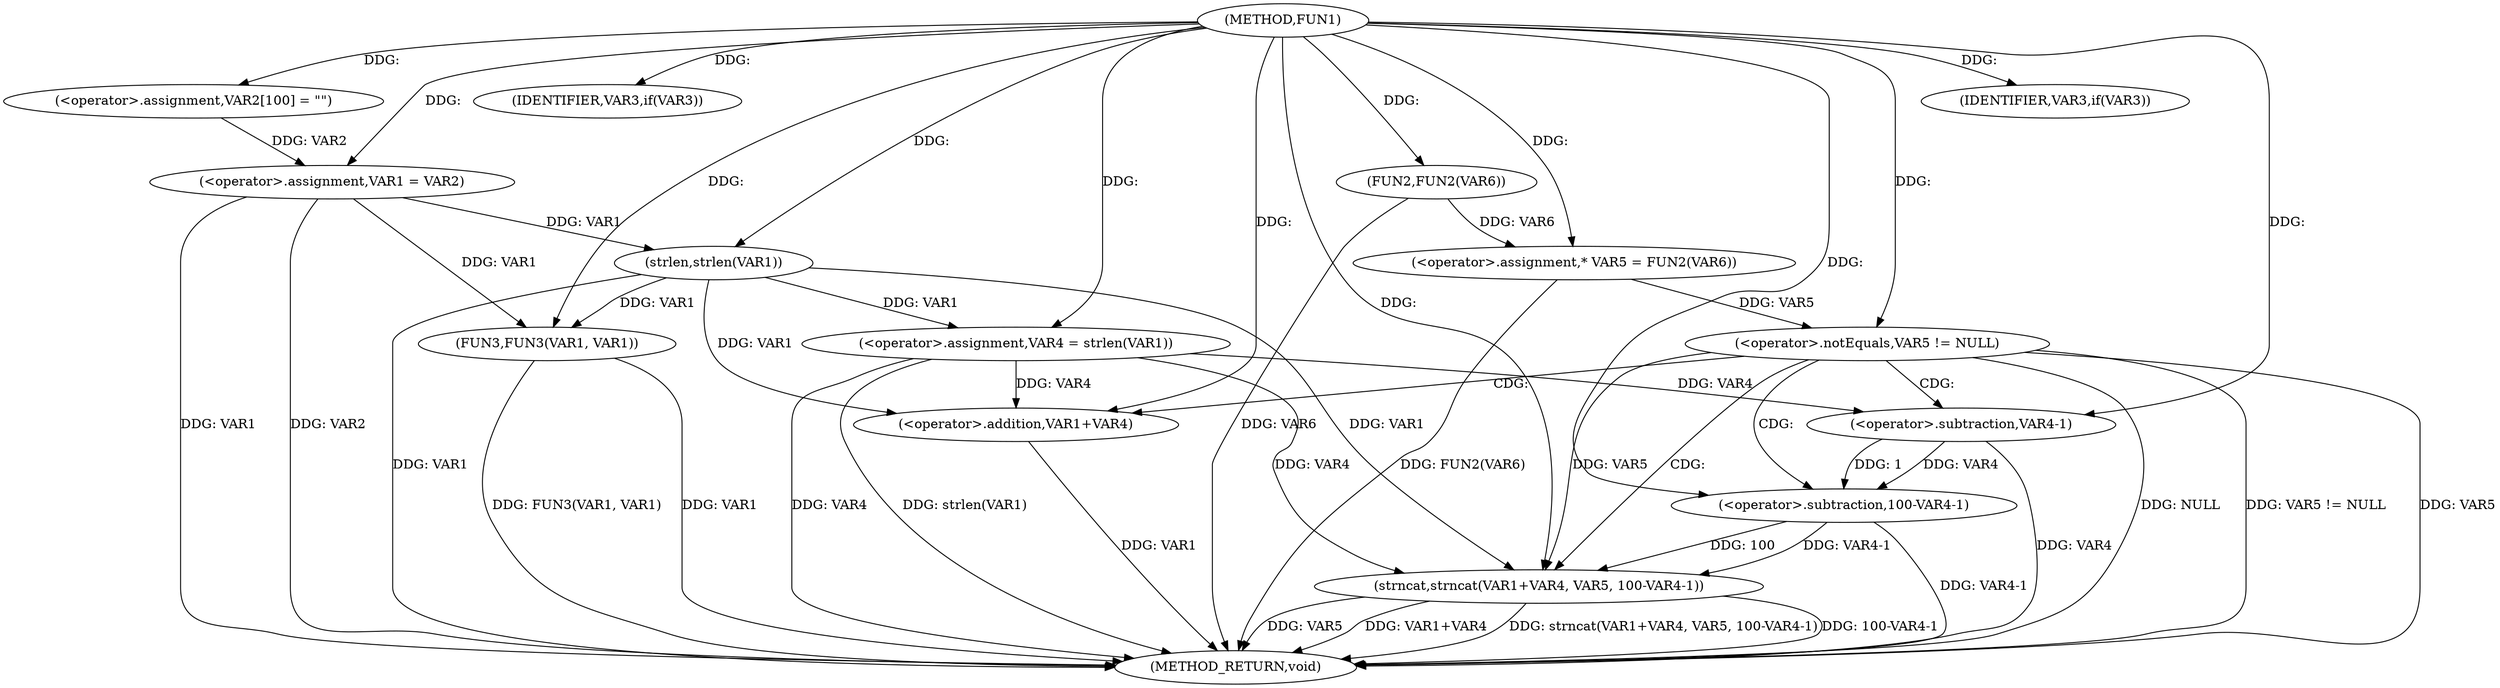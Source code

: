 digraph FUN1 {  
"1000100" [label = "(METHOD,FUN1)" ]
"1000145" [label = "(METHOD_RETURN,void)" ]
"1000104" [label = "(<operator>.assignment,VAR2[100] = \"\")" ]
"1000107" [label = "(<operator>.assignment,VAR1 = VAR2)" ]
"1000111" [label = "(IDENTIFIER,VAR3,if(VAR3))" ]
"1000115" [label = "(<operator>.assignment,VAR4 = strlen(VAR1))" ]
"1000117" [label = "(strlen,strlen(VAR1))" ]
"1000120" [label = "(<operator>.assignment,* VAR5 = FUN2(VAR6))" ]
"1000122" [label = "(FUN2,FUN2(VAR6))" ]
"1000125" [label = "(<operator>.notEquals,VAR5 != NULL)" ]
"1000129" [label = "(strncat,strncat(VAR1+VAR4, VAR5, 100-VAR4-1))" ]
"1000130" [label = "(<operator>.addition,VAR1+VAR4)" ]
"1000134" [label = "(<operator>.subtraction,100-VAR4-1)" ]
"1000136" [label = "(<operator>.subtraction,VAR4-1)" ]
"1000140" [label = "(IDENTIFIER,VAR3,if(VAR3))" ]
"1000142" [label = "(FUN3,FUN3(VAR1, VAR1))" ]
  "1000115" -> "1000145"  [ label = "DDG: strlen(VAR1)"] 
  "1000142" -> "1000145"  [ label = "DDG: FUN3(VAR1, VAR1)"] 
  "1000125" -> "1000145"  [ label = "DDG: VAR5 != NULL"] 
  "1000107" -> "1000145"  [ label = "DDG: VAR1"] 
  "1000122" -> "1000145"  [ label = "DDG: VAR6"] 
  "1000125" -> "1000145"  [ label = "DDG: NULL"] 
  "1000117" -> "1000145"  [ label = "DDG: VAR1"] 
  "1000129" -> "1000145"  [ label = "DDG: VAR5"] 
  "1000115" -> "1000145"  [ label = "DDG: VAR4"] 
  "1000130" -> "1000145"  [ label = "DDG: VAR1"] 
  "1000129" -> "1000145"  [ label = "DDG: VAR1+VAR4"] 
  "1000125" -> "1000145"  [ label = "DDG: VAR5"] 
  "1000129" -> "1000145"  [ label = "DDG: strncat(VAR1+VAR4, VAR5, 100-VAR4-1)"] 
  "1000142" -> "1000145"  [ label = "DDG: VAR1"] 
  "1000129" -> "1000145"  [ label = "DDG: 100-VAR4-1"] 
  "1000134" -> "1000145"  [ label = "DDG: VAR4-1"] 
  "1000120" -> "1000145"  [ label = "DDG: FUN2(VAR6)"] 
  "1000136" -> "1000145"  [ label = "DDG: VAR4"] 
  "1000107" -> "1000145"  [ label = "DDG: VAR2"] 
  "1000100" -> "1000104"  [ label = "DDG: "] 
  "1000104" -> "1000107"  [ label = "DDG: VAR2"] 
  "1000100" -> "1000107"  [ label = "DDG: "] 
  "1000100" -> "1000111"  [ label = "DDG: "] 
  "1000117" -> "1000115"  [ label = "DDG: VAR1"] 
  "1000100" -> "1000115"  [ label = "DDG: "] 
  "1000107" -> "1000117"  [ label = "DDG: VAR1"] 
  "1000100" -> "1000117"  [ label = "DDG: "] 
  "1000122" -> "1000120"  [ label = "DDG: VAR6"] 
  "1000100" -> "1000120"  [ label = "DDG: "] 
  "1000100" -> "1000122"  [ label = "DDG: "] 
  "1000120" -> "1000125"  [ label = "DDG: VAR5"] 
  "1000100" -> "1000125"  [ label = "DDG: "] 
  "1000117" -> "1000129"  [ label = "DDG: VAR1"] 
  "1000100" -> "1000129"  [ label = "DDG: "] 
  "1000115" -> "1000129"  [ label = "DDG: VAR4"] 
  "1000117" -> "1000130"  [ label = "DDG: VAR1"] 
  "1000100" -> "1000130"  [ label = "DDG: "] 
  "1000115" -> "1000130"  [ label = "DDG: VAR4"] 
  "1000125" -> "1000129"  [ label = "DDG: VAR5"] 
  "1000134" -> "1000129"  [ label = "DDG: 100"] 
  "1000134" -> "1000129"  [ label = "DDG: VAR4-1"] 
  "1000100" -> "1000134"  [ label = "DDG: "] 
  "1000136" -> "1000134"  [ label = "DDG: VAR4"] 
  "1000136" -> "1000134"  [ label = "DDG: 1"] 
  "1000100" -> "1000136"  [ label = "DDG: "] 
  "1000115" -> "1000136"  [ label = "DDG: VAR4"] 
  "1000100" -> "1000140"  [ label = "DDG: "] 
  "1000107" -> "1000142"  [ label = "DDG: VAR1"] 
  "1000117" -> "1000142"  [ label = "DDG: VAR1"] 
  "1000100" -> "1000142"  [ label = "DDG: "] 
  "1000125" -> "1000129"  [ label = "CDG: "] 
  "1000125" -> "1000130"  [ label = "CDG: "] 
  "1000125" -> "1000136"  [ label = "CDG: "] 
  "1000125" -> "1000134"  [ label = "CDG: "] 
}

